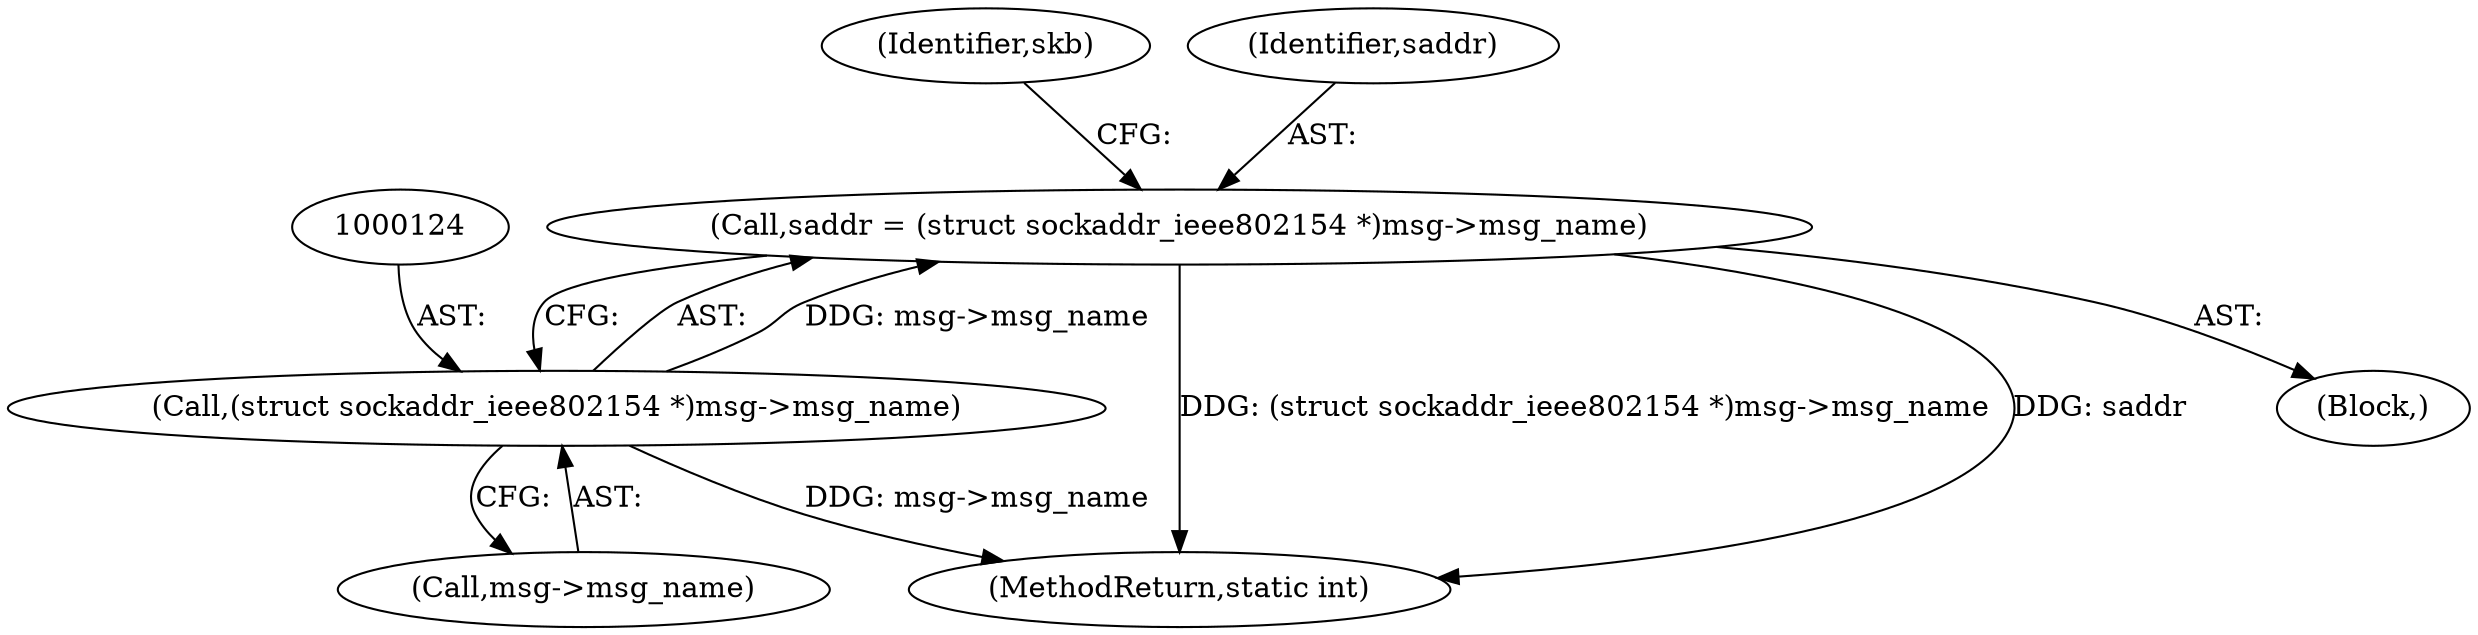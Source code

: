digraph "0_linux_bceaa90240b6019ed73b49965eac7d167610be69@pointer" {
"1000121" [label="(Call,saddr = (struct sockaddr_ieee802154 *)msg->msg_name)"];
"1000123" [label="(Call,(struct sockaddr_ieee802154 *)msg->msg_name)"];
"1000129" [label="(Identifier,skb)"];
"1000122" [label="(Identifier,saddr)"];
"1000216" [label="(MethodReturn,static int)"];
"1000121" [label="(Call,saddr = (struct sockaddr_ieee802154 *)msg->msg_name)"];
"1000125" [label="(Call,msg->msg_name)"];
"1000109" [label="(Block,)"];
"1000123" [label="(Call,(struct sockaddr_ieee802154 *)msg->msg_name)"];
"1000121" -> "1000109"  [label="AST: "];
"1000121" -> "1000123"  [label="CFG: "];
"1000122" -> "1000121"  [label="AST: "];
"1000123" -> "1000121"  [label="AST: "];
"1000129" -> "1000121"  [label="CFG: "];
"1000121" -> "1000216"  [label="DDG: (struct sockaddr_ieee802154 *)msg->msg_name"];
"1000121" -> "1000216"  [label="DDG: saddr"];
"1000123" -> "1000121"  [label="DDG: msg->msg_name"];
"1000123" -> "1000125"  [label="CFG: "];
"1000124" -> "1000123"  [label="AST: "];
"1000125" -> "1000123"  [label="AST: "];
"1000123" -> "1000216"  [label="DDG: msg->msg_name"];
}

